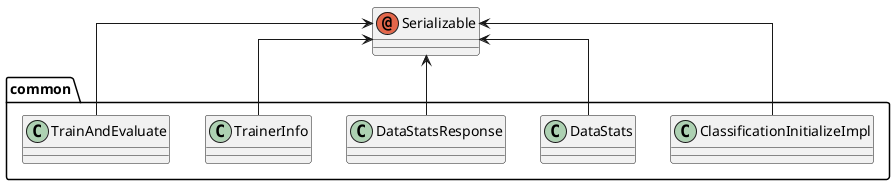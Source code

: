 @startuml "classification"
skinparam linetype ortho

annotation Serializable

package common {
    class ClassificationInitializeImpl
    class DataStats
    class DataStatsResponse
    class TrainerInfo
    class TrainAndEvaluate
}

ClassificationInitializeImpl -u-> Serializable
DataStats -u-> Serializable
DataStatsResponse -u-> Serializable
TrainerInfo -u-> Serializable
TrainAndEvaluate -u-> Serializable

@enduml
